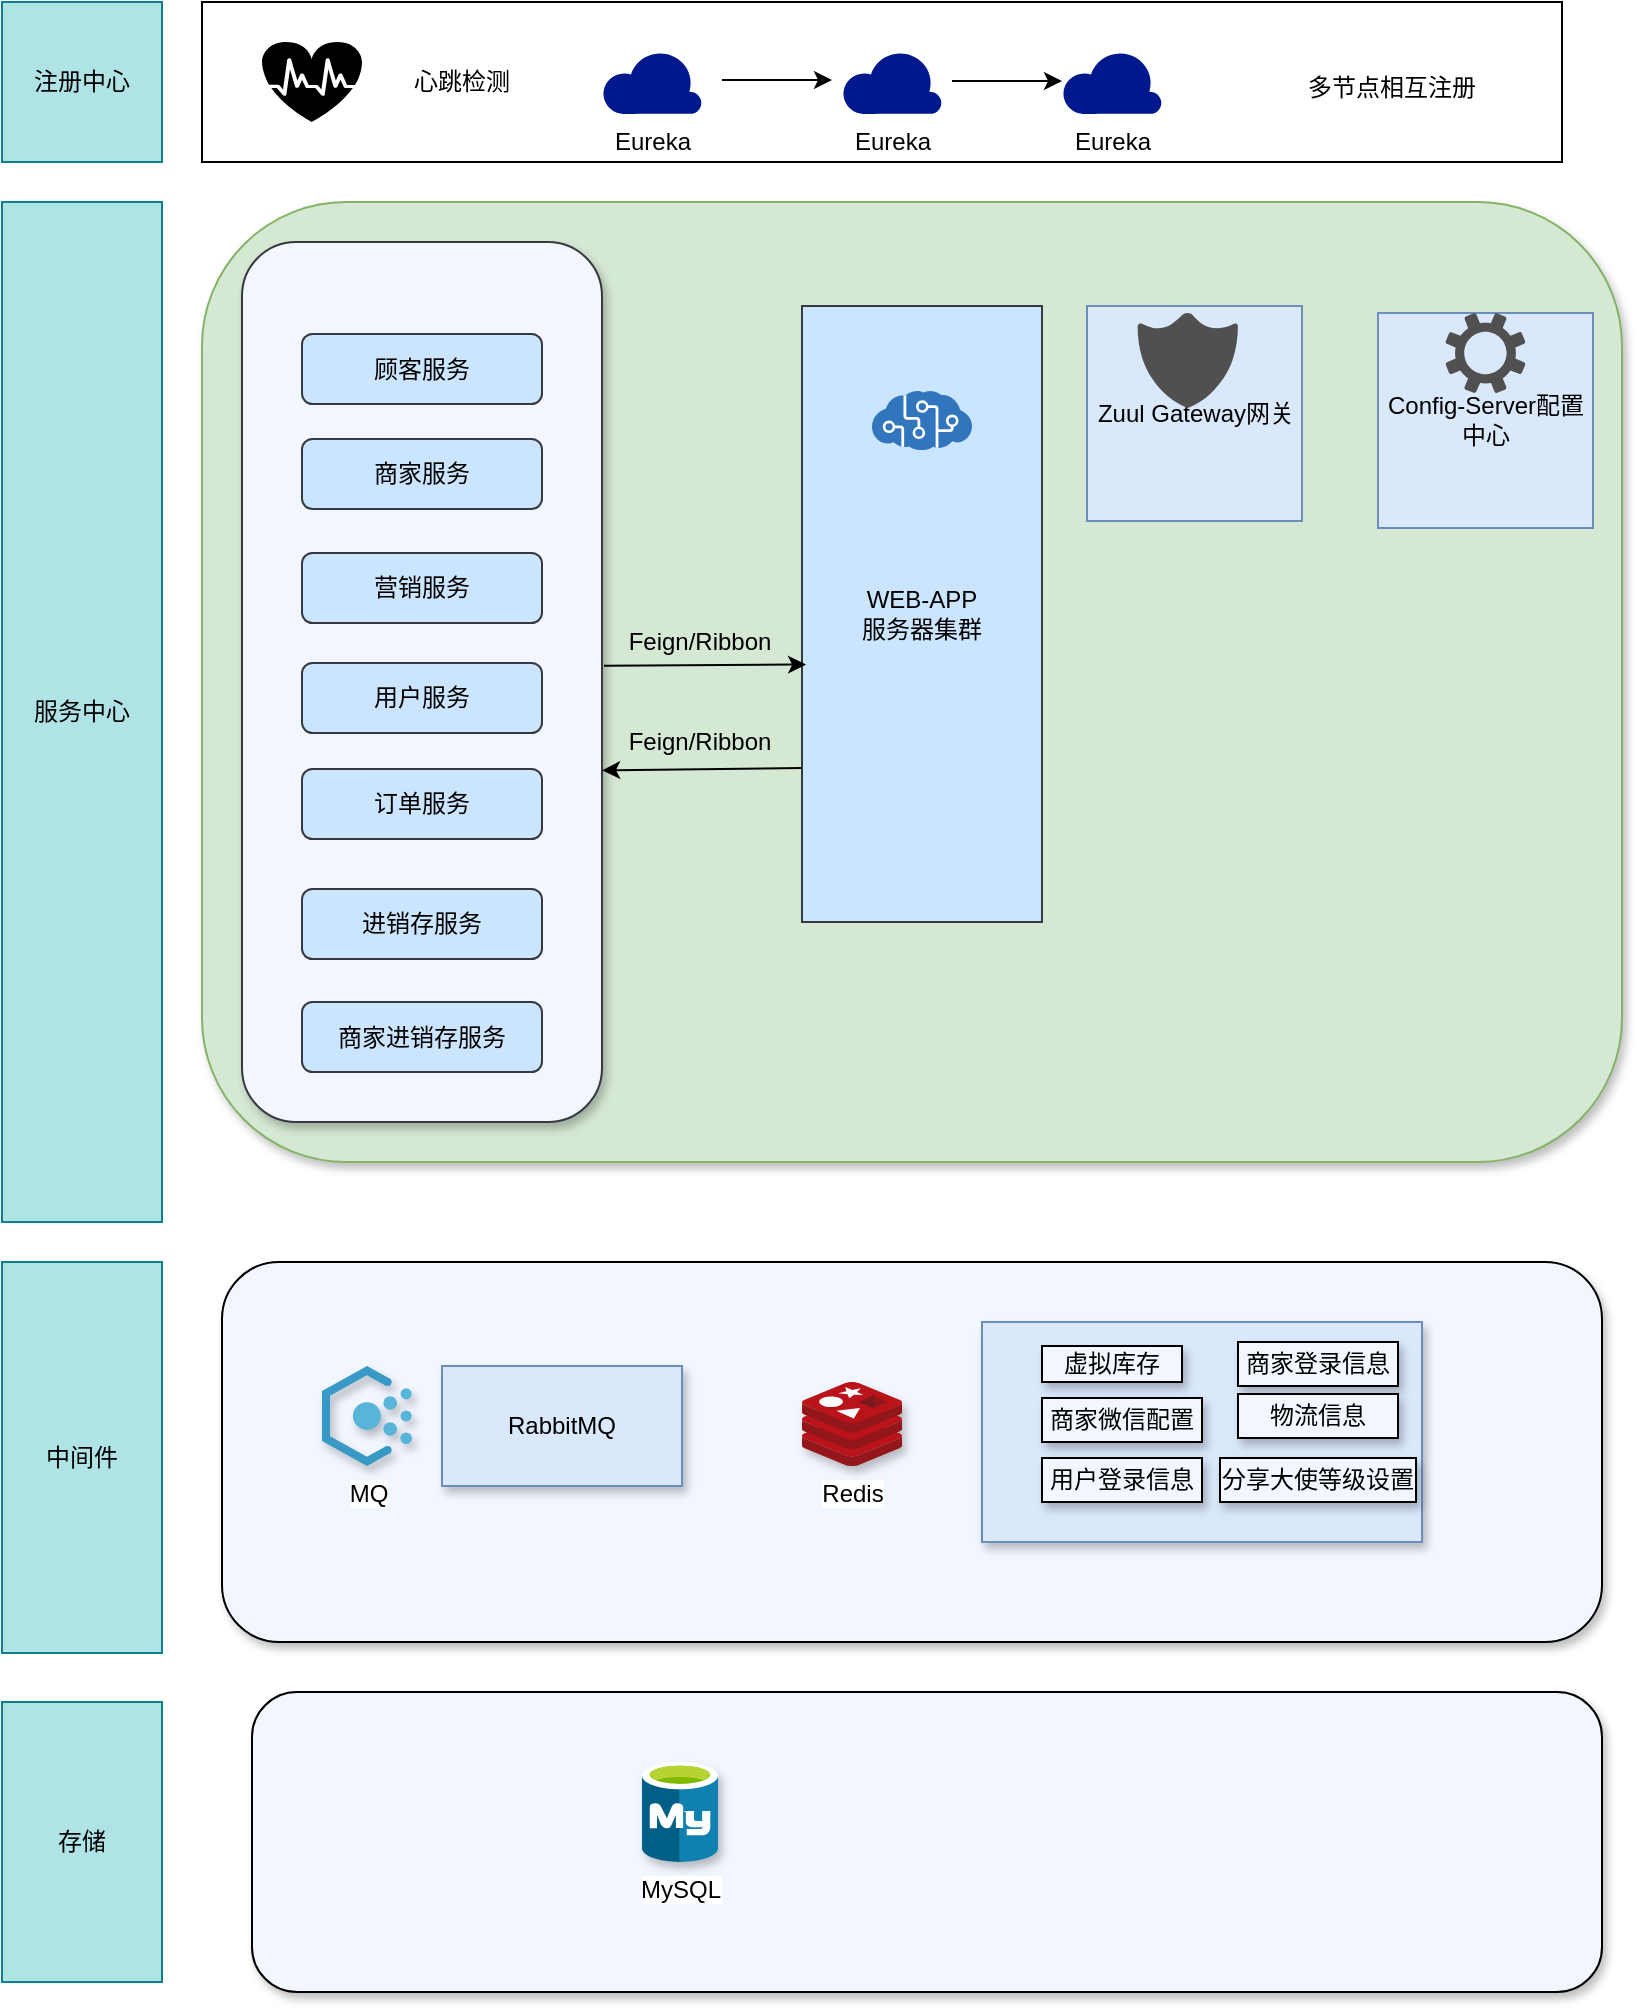 <mxfile version="13.10.4" type="github">
  <diagram name="Page-1" id="e7e014a7-5840-1c2e-5031-d8a46d1fe8dd">
    <mxGraphModel dx="942" dy="582" grid="1" gridSize="10" guides="1" tooltips="1" connect="1" arrows="1" fold="1" page="1" pageScale="1" pageWidth="1169" pageHeight="826" background="#ffffff" math="0" shadow="0">
      <root>
        <mxCell id="0" />
        <mxCell id="1" parent="0" />
        <mxCell id="i2oFOC0C8w76gWN_n1rr-43" value="" style="rounded=1;whiteSpace=wrap;html=1;shadow=1;strokeColor=#82b366;fillColor=#d5e8d4;sketch=0;glass=0;" vertex="1" parent="1">
          <mxGeometry x="420" y="190" width="710" height="480" as="geometry" />
        </mxCell>
        <mxCell id="i2oFOC0C8w76gWN_n1rr-39" value="" style="rounded=1;whiteSpace=wrap;html=1;strokeColor=#36393d;shadow=1;z-index=101;fillColor=#F2F7FF;" vertex="1" parent="1">
          <mxGeometry x="440" y="210" width="180" height="440" as="geometry" />
        </mxCell>
        <mxCell id="rYfO1-NzK2FPPUvevO7r-42" value="注册中心" style="whiteSpace=wrap;html=1;aspect=fixed;fillColor=#b0e3e6;strokeColor=#0e8088;" parent="1" vertex="1">
          <mxGeometry x="320" y="90" width="80" height="80" as="geometry" />
        </mxCell>
        <mxCell id="rYfO1-NzK2FPPUvevO7r-43" value="Config-Server配置中心" style="whiteSpace=wrap;html=1;aspect=fixed;fillColor=#dae8fc;strokeColor=#6c8ebf;" parent="1" vertex="1">
          <mxGeometry x="1008" y="245.5" width="107.5" height="107.5" as="geometry" />
        </mxCell>
        <mxCell id="rYfO1-NzK2FPPUvevO7r-44" value="Zuul Gateway网关" style="whiteSpace=wrap;html=1;aspect=fixed;fillColor=#dae8fc;strokeColor=#6c8ebf;movable=1;resizable=1;rotatable=1;deletable=1;editable=1;connectable=1;" parent="1" vertex="1">
          <mxGeometry x="862.5" y="242" width="107.5" height="107.5" as="geometry" />
        </mxCell>
        <mxCell id="rYfO1-NzK2FPPUvevO7r-46" value="" style="rounded=0;whiteSpace=wrap;html=1;" parent="1" vertex="1">
          <mxGeometry x="420" y="90" width="680" height="80" as="geometry" />
        </mxCell>
        <mxCell id="rYfO1-NzK2FPPUvevO7r-47" value="" style="shape=mxgraph.signs.healthcare.cardiology;html=1;pointerEvents=1;fillColor=#000000;strokeColor=none;verticalLabelPosition=bottom;verticalAlign=top;align=center;" parent="1" vertex="1">
          <mxGeometry x="450" y="110" width="50" height="40" as="geometry" />
        </mxCell>
        <mxCell id="i2oFOC0C8w76gWN_n1rr-1" value="心跳检测" style="text;html=1;strokeColor=none;fillColor=none;align=center;verticalAlign=middle;whiteSpace=wrap;rounded=0;" vertex="1" parent="1">
          <mxGeometry x="520" y="120" width="60" height="20" as="geometry" />
        </mxCell>
        <mxCell id="i2oFOC0C8w76gWN_n1rr-2" value="Eureka" style="aspect=fixed;pointerEvents=1;shadow=0;html=1;labelPosition=center;verticalLabelPosition=bottom;verticalAlign=top;align=center;fillColor=#00188D;shape=mxgraph.azure.cloud;strokeColor=none;perimeterSpacing=1;" vertex="1" parent="1">
          <mxGeometry x="620" y="114" width="50" height="32" as="geometry" />
        </mxCell>
        <mxCell id="i2oFOC0C8w76gWN_n1rr-13" value="多节点相互注册" style="text;html=1;strokeColor=none;fillColor=none;align=center;verticalAlign=middle;whiteSpace=wrap;rounded=0;" vertex="1" parent="1">
          <mxGeometry x="970" y="120" width="90" height="26" as="geometry" />
        </mxCell>
        <mxCell id="i2oFOC0C8w76gWN_n1rr-14" value="Eureka" style="aspect=fixed;pointerEvents=1;shadow=0;html=1;labelPosition=center;verticalLabelPosition=bottom;verticalAlign=top;align=center;fillColor=#00188D;shape=mxgraph.azure.cloud;strokeColor=none;perimeterSpacing=1;" vertex="1" parent="1">
          <mxGeometry x="850" y="114" width="50" height="32" as="geometry" />
        </mxCell>
        <mxCell id="i2oFOC0C8w76gWN_n1rr-15" value="Eureka" style="aspect=fixed;pointerEvents=1;shadow=0;html=1;labelPosition=center;verticalLabelPosition=bottom;verticalAlign=top;align=center;fillColor=#00188D;shape=mxgraph.azure.cloud;strokeColor=none;perimeterSpacing=1;" vertex="1" parent="1">
          <mxGeometry x="740" y="114" width="50" height="32" as="geometry" />
        </mxCell>
        <mxCell id="i2oFOC0C8w76gWN_n1rr-18" value="服务中心" style="rounded=0;whiteSpace=wrap;html=1;strokeColor=#0e8088;fillColor=#b0e3e6;" vertex="1" parent="1">
          <mxGeometry x="320" y="190" width="80" height="510" as="geometry" />
        </mxCell>
        <mxCell id="i2oFOC0C8w76gWN_n1rr-19" value="" style="pointerEvents=1;shadow=0;dashed=0;html=1;strokeColor=none;labelPosition=center;verticalLabelPosition=bottom;verticalAlign=top;align=center;fillColor=#505050;shape=mxgraph.mscae.enterprise.settings" vertex="1" parent="1">
          <mxGeometry x="1041.75" y="245.5" width="40" height="40" as="geometry" />
        </mxCell>
        <mxCell id="i2oFOC0C8w76gWN_n1rr-21" value="" style="pointerEvents=1;shadow=0;dashed=0;html=1;strokeColor=none;labelPosition=center;verticalLabelPosition=bottom;verticalAlign=top;align=center;fillColor=#505050;shape=mxgraph.mscae.intune.protection;movable=1;resizable=1;rotatable=1;deletable=1;editable=1;connectable=1;" vertex="1" parent="1">
          <mxGeometry x="887.75" y="245.5" width="50.25" height="47.5" as="geometry" />
        </mxCell>
        <mxCell id="i2oFOC0C8w76gWN_n1rr-23" value="顾客服务" style="rounded=1;whiteSpace=wrap;html=1;strokeColor=#36393d;fillColor=#cce5ff;" vertex="1" parent="1">
          <mxGeometry x="470" y="256" width="120" height="35" as="geometry" />
        </mxCell>
        <mxCell id="i2oFOC0C8w76gWN_n1rr-24" value="进销存服务" style="rounded=1;whiteSpace=wrap;html=1;strokeColor=#36393d;fillColor=#cce5ff;" vertex="1" parent="1">
          <mxGeometry x="470" y="533.5" width="120" height="35" as="geometry" />
        </mxCell>
        <mxCell id="i2oFOC0C8w76gWN_n1rr-25" value="商家服务" style="rounded=1;whiteSpace=wrap;html=1;strokeColor=#36393d;fillColor=#cce5ff;" vertex="1" parent="1">
          <mxGeometry x="470" y="308.5" width="120" height="35" as="geometry" />
        </mxCell>
        <mxCell id="i2oFOC0C8w76gWN_n1rr-26" value="订单服务" style="rounded=1;whiteSpace=wrap;html=1;strokeColor=#36393d;fillColor=#cce5ff;" vertex="1" parent="1">
          <mxGeometry x="470" y="473.5" width="120" height="35" as="geometry" />
        </mxCell>
        <mxCell id="i2oFOC0C8w76gWN_n1rr-27" value="营销服务" style="rounded=1;whiteSpace=wrap;html=1;strokeColor=#36393d;fillColor=#cce5ff;" vertex="1" parent="1">
          <mxGeometry x="470" y="365.5" width="120" height="35" as="geometry" />
        </mxCell>
        <mxCell id="i2oFOC0C8w76gWN_n1rr-28" value="用户服务" style="rounded=1;whiteSpace=wrap;html=1;strokeColor=#36393d;fillColor=#cce5ff;" vertex="1" parent="1">
          <mxGeometry x="470" y="420.5" width="120" height="35" as="geometry" />
        </mxCell>
        <mxCell id="i2oFOC0C8w76gWN_n1rr-30" value="WEB-APP&lt;br&gt;服务器集群" style="rounded=0;whiteSpace=wrap;html=1;strokeColor=#36393d;fillColor=#cce5ff;" vertex="1" parent="1">
          <mxGeometry x="720" y="242" width="120" height="308" as="geometry" />
        </mxCell>
        <mxCell id="i2oFOC0C8w76gWN_n1rr-31" value="" style="aspect=fixed;html=1;points=[];align=center;image;fontSize=12;image=img/lib/mscae/Cognitive_Services.svg;strokeColor=#000000;fillColor=#ffffff;" vertex="1" parent="1">
          <mxGeometry x="755" y="284.25" width="50" height="30" as="geometry" />
        </mxCell>
        <mxCell id="i2oFOC0C8w76gWN_n1rr-35" value="" style="endArrow=classic;html=1;entryX=0.017;entryY=0.582;entryDx=0;entryDy=0;entryPerimeter=0;" edge="1" parent="1" target="i2oFOC0C8w76gWN_n1rr-30">
          <mxGeometry width="50" height="50" relative="1" as="geometry">
            <mxPoint x="621" y="421.897" as="sourcePoint" />
            <mxPoint x="780" y="350" as="targetPoint" />
          </mxGeometry>
        </mxCell>
        <mxCell id="i2oFOC0C8w76gWN_n1rr-36" value="" style="endArrow=classic;html=1;entryX=0.995;entryY=0.623;entryDx=0;entryDy=0;entryPerimeter=0;exitX=0;exitY=0.75;exitDx=0;exitDy=0;" edge="1" parent="1" source="i2oFOC0C8w76gWN_n1rr-30">
          <mxGeometry width="50" height="50" relative="1" as="geometry">
            <mxPoint x="730" y="400" as="sourcePoint" />
            <mxPoint x="620.05" y="474.16" as="targetPoint" />
          </mxGeometry>
        </mxCell>
        <mxCell id="i2oFOC0C8w76gWN_n1rr-37" value="Feign/Ribbon" style="text;html=1;strokeColor=none;fillColor=none;align=center;verticalAlign=middle;whiteSpace=wrap;rounded=0;" vertex="1" parent="1">
          <mxGeometry x="649" y="400" width="40" height="20" as="geometry" />
        </mxCell>
        <mxCell id="i2oFOC0C8w76gWN_n1rr-38" value="Feign/Ribbon" style="text;html=1;strokeColor=none;fillColor=none;align=center;verticalAlign=middle;whiteSpace=wrap;rounded=0;" vertex="1" parent="1">
          <mxGeometry x="649" y="450" width="40" height="20" as="geometry" />
        </mxCell>
        <mxCell id="i2oFOC0C8w76gWN_n1rr-40" value="中间件" style="rounded=0;whiteSpace=wrap;html=1;strokeColor=#0e8088;fillColor=#b0e3e6;" vertex="1" parent="1">
          <mxGeometry x="320" y="720" width="80" height="195.5" as="geometry" />
        </mxCell>
        <mxCell id="i2oFOC0C8w76gWN_n1rr-29" value="商家进销存服务" style="rounded=1;whiteSpace=wrap;html=1;strokeColor=#36393d;fillColor=#cce5ff;" vertex="1" parent="1">
          <mxGeometry x="470" y="590" width="120" height="35" as="geometry" />
        </mxCell>
        <mxCell id="i2oFOC0C8w76gWN_n1rr-45" value="" style="rounded=1;whiteSpace=wrap;html=1;shadow=1;glass=0;sketch=0;strokeColor=#000000;fillColor=#F2F7FF;" vertex="1" parent="1">
          <mxGeometry x="430" y="720" width="690" height="190" as="geometry" />
        </mxCell>
        <mxCell id="i2oFOC0C8w76gWN_n1rr-47" value="Redis" style="aspect=fixed;html=1;points=[];align=center;image;fontSize=12;image=img/lib/mscae/Cache_Redis_Product.svg;rounded=1;shadow=1;glass=0;sketch=0;strokeColor=#000000;fillColor=#F2F7FF;" vertex="1" parent="1">
          <mxGeometry x="720" y="780" width="50" height="42" as="geometry" />
        </mxCell>
        <mxCell id="i2oFOC0C8w76gWN_n1rr-48" value="MQ" style="aspect=fixed;html=1;points=[];align=center;image;fontSize=12;image=img/lib/mscae/Policy.svg;rounded=1;shadow=1;glass=0;sketch=0;strokeColor=#000000;fillColor=#F2F7FF;" vertex="1" parent="1">
          <mxGeometry x="480" y="772" width="45" height="50" as="geometry" />
        </mxCell>
        <mxCell id="i2oFOC0C8w76gWN_n1rr-49" value="RabbitMQ" style="rounded=0;whiteSpace=wrap;html=1;shadow=1;glass=0;sketch=0;strokeColor=#6c8ebf;fillColor=#dae8fc;" vertex="1" parent="1">
          <mxGeometry x="540" y="772" width="120" height="60" as="geometry" />
        </mxCell>
        <mxCell id="i2oFOC0C8w76gWN_n1rr-50" value="" style="rounded=0;whiteSpace=wrap;html=1;shadow=1;glass=0;sketch=0;strokeColor=#6c8ebf;fillColor=#dae8fc;" vertex="1" parent="1">
          <mxGeometry x="810" y="750" width="220" height="110" as="geometry" />
        </mxCell>
        <mxCell id="i2oFOC0C8w76gWN_n1rr-51" value="虚拟库存" style="rounded=0;whiteSpace=wrap;html=1;shadow=1;glass=0;sketch=0;strokeColor=#000000;fillColor=#F2F7FF;" vertex="1" parent="1">
          <mxGeometry x="840" y="762" width="70" height="18" as="geometry" />
        </mxCell>
        <mxCell id="i2oFOC0C8w76gWN_n1rr-52" value="商家微信配置" style="rounded=0;whiteSpace=wrap;html=1;shadow=1;glass=0;sketch=0;strokeColor=#000000;fillColor=#F2F7FF;" vertex="1" parent="1">
          <mxGeometry x="840" y="788" width="80" height="22" as="geometry" />
        </mxCell>
        <mxCell id="i2oFOC0C8w76gWN_n1rr-53" value="用户登录信息" style="rounded=0;whiteSpace=wrap;html=1;shadow=1;glass=0;sketch=0;strokeColor=#000000;fillColor=#F2F7FF;" vertex="1" parent="1">
          <mxGeometry x="840" y="818" width="80" height="22" as="geometry" />
        </mxCell>
        <mxCell id="i2oFOC0C8w76gWN_n1rr-54" value="商家登录信息" style="rounded=0;whiteSpace=wrap;html=1;shadow=1;glass=0;sketch=0;strokeColor=#000000;fillColor=#F2F7FF;" vertex="1" parent="1">
          <mxGeometry x="938" y="760" width="80" height="22" as="geometry" />
        </mxCell>
        <mxCell id="i2oFOC0C8w76gWN_n1rr-55" value="物流信息" style="rounded=0;whiteSpace=wrap;html=1;shadow=1;glass=0;sketch=0;strokeColor=#000000;fillColor=#F2F7FF;" vertex="1" parent="1">
          <mxGeometry x="938" y="786" width="80" height="22" as="geometry" />
        </mxCell>
        <mxCell id="i2oFOC0C8w76gWN_n1rr-56" value="分享大使等级设置" style="rounded=0;whiteSpace=wrap;html=1;shadow=1;glass=0;sketch=0;strokeColor=#000000;fillColor=#F2F7FF;" vertex="1" parent="1">
          <mxGeometry x="929" y="818" width="98" height="22" as="geometry" />
        </mxCell>
        <mxCell id="i2oFOC0C8w76gWN_n1rr-57" value="存储" style="rounded=0;whiteSpace=wrap;html=1;strokeColor=#0e8088;fillColor=#b0e3e6;" vertex="1" parent="1">
          <mxGeometry x="320" y="940" width="80" height="140" as="geometry" />
        </mxCell>
        <mxCell id="i2oFOC0C8w76gWN_n1rr-58" value="" style="rounded=1;whiteSpace=wrap;html=1;shadow=1;glass=0;sketch=0;strokeColor=#000000;fillColor=#F2F7FF;" vertex="1" parent="1">
          <mxGeometry x="445" y="935" width="675" height="150" as="geometry" />
        </mxCell>
        <mxCell id="i2oFOC0C8w76gWN_n1rr-59" value="MySQL" style="aspect=fixed;html=1;points=[];align=center;image;fontSize=12;image=img/lib/mscae/Azure_Database_for_MySQL_servers.svg;rounded=1;shadow=1;glass=0;sketch=0;strokeColor=#000000;fillColor=#F2F7FF;" vertex="1" parent="1">
          <mxGeometry x="640" y="970" width="38" height="50" as="geometry" />
        </mxCell>
        <mxCell id="i2oFOC0C8w76gWN_n1rr-61" value="" style="endArrow=classic;html=1;entryX=-0.077;entryY=0.471;entryDx=0;entryDy=0;entryPerimeter=0;" edge="1" parent="1" target="i2oFOC0C8w76gWN_n1rr-15">
          <mxGeometry width="50" height="50" relative="1" as="geometry">
            <mxPoint x="680" y="129" as="sourcePoint" />
            <mxPoint x="721" y="129" as="targetPoint" />
          </mxGeometry>
        </mxCell>
        <mxCell id="i2oFOC0C8w76gWN_n1rr-64" value="" style="endArrow=classic;html=1;entryX=-0.077;entryY=0.471;entryDx=0;entryDy=0;entryPerimeter=0;" edge="1" parent="1">
          <mxGeometry width="50" height="50" relative="1" as="geometry">
            <mxPoint x="795" y="129.5" as="sourcePoint" />
            <mxPoint x="849.996" y="129.514" as="targetPoint" />
          </mxGeometry>
        </mxCell>
      </root>
    </mxGraphModel>
  </diagram>
</mxfile>
